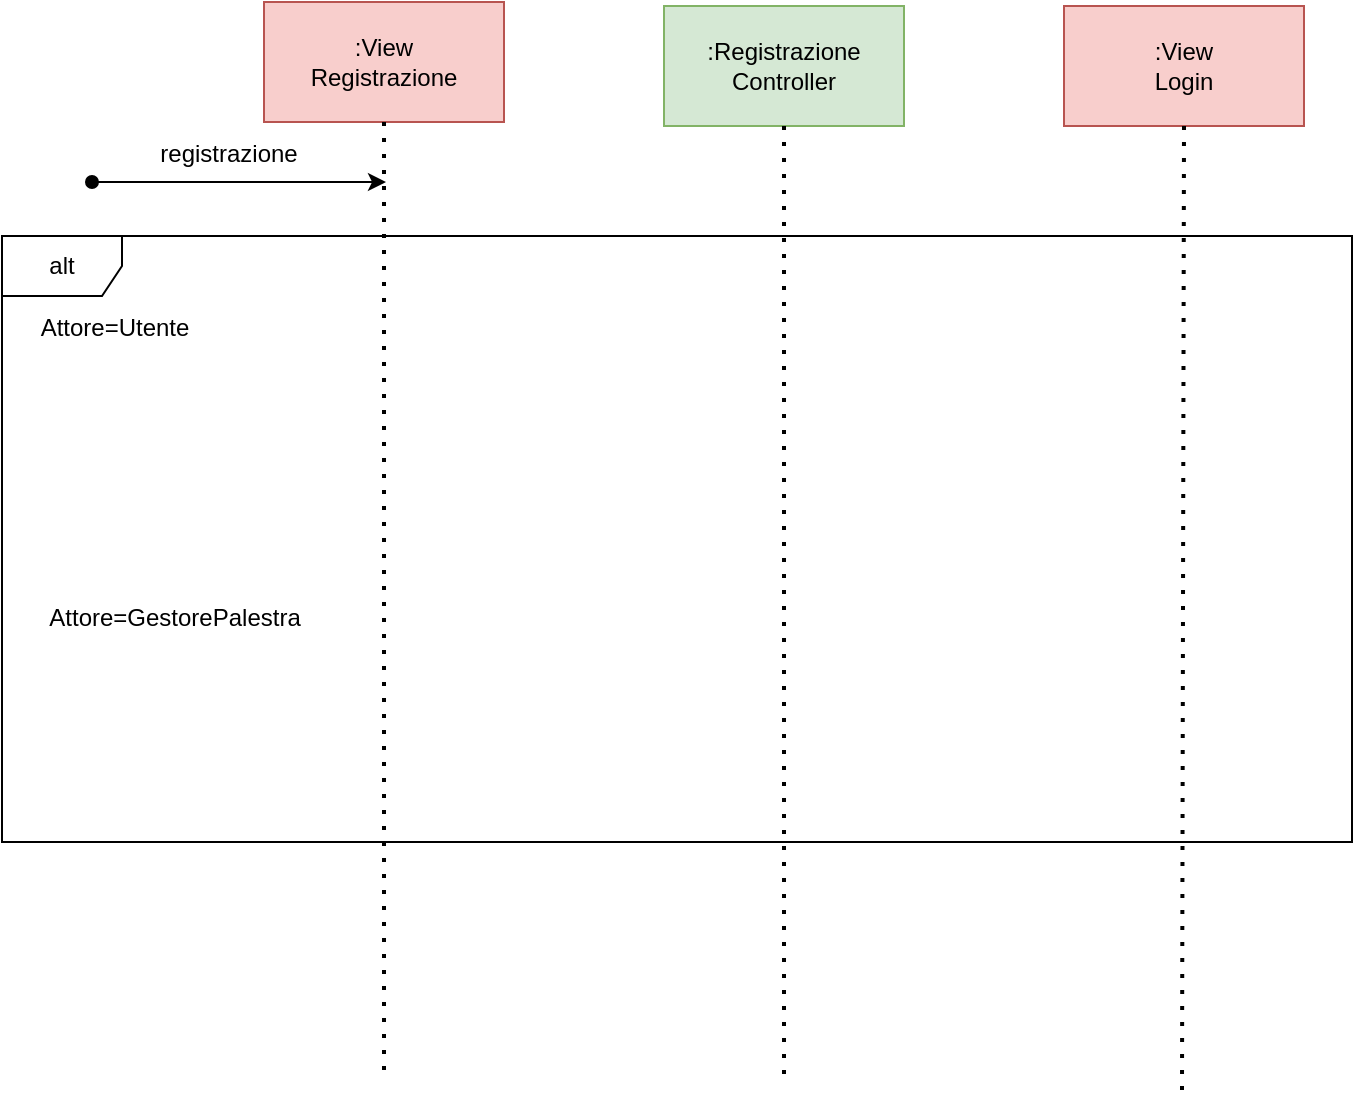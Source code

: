 <mxfile version="24.4.11" type="github">
  <diagram name="Page-1" id="HaIGnK4oBKCUf0zDOcYd">
    <mxGraphModel dx="1264" dy="586" grid="0" gridSize="10" guides="1" tooltips="1" connect="1" arrows="1" fold="1" page="0" pageScale="1" pageWidth="850" pageHeight="1100" math="0" shadow="0">
      <root>
        <mxCell id="0" />
        <mxCell id="1" parent="0" />
        <mxCell id="sgFyzHYu5diykc7bS-y--1" value="&lt;div&gt;:View&lt;/div&gt;&lt;div&gt;Registrazione&lt;br&gt;&lt;/div&gt;" style="rounded=0;whiteSpace=wrap;html=1;fillColor=#f8cecc;strokeColor=#b85450;" vertex="1" parent="1">
          <mxGeometry x="-192" y="-91" width="120" height="60" as="geometry" />
        </mxCell>
        <mxCell id="sgFyzHYu5diykc7bS-y--2" value="&lt;div&gt;:Registrazione&lt;/div&gt;&lt;div&gt;Controller&lt;br&gt;&lt;/div&gt;" style="rounded=0;whiteSpace=wrap;html=1;fillColor=#d5e8d4;strokeColor=#82b366;" vertex="1" parent="1">
          <mxGeometry x="8" y="-89" width="120" height="60" as="geometry" />
        </mxCell>
        <mxCell id="sgFyzHYu5diykc7bS-y--3" value="&lt;div&gt;:View&lt;/div&gt;&lt;div&gt;Login&lt;br&gt;&lt;/div&gt;" style="rounded=0;whiteSpace=wrap;html=1;fillColor=#f8cecc;strokeColor=#b85450;" vertex="1" parent="1">
          <mxGeometry x="208" y="-89" width="120" height="60" as="geometry" />
        </mxCell>
        <mxCell id="sgFyzHYu5diykc7bS-y--4" value="" style="endArrow=none;dashed=1;html=1;dashPattern=1 3;strokeWidth=2;rounded=0;exitX=0.5;exitY=1;exitDx=0;exitDy=0;" edge="1" parent="1" source="sgFyzHYu5diykc7bS-y--1">
          <mxGeometry width="50" height="50" relative="1" as="geometry">
            <mxPoint x="255" y="42" as="sourcePoint" />
            <mxPoint x="-132" y="447" as="targetPoint" />
          </mxGeometry>
        </mxCell>
        <mxCell id="sgFyzHYu5diykc7bS-y--5" value="" style="endArrow=none;dashed=1;html=1;dashPattern=1 3;strokeWidth=2;rounded=0;exitX=0.5;exitY=1;exitDx=0;exitDy=0;" edge="1" parent="1" source="sgFyzHYu5diykc7bS-y--2">
          <mxGeometry width="50" height="50" relative="1" as="geometry">
            <mxPoint x="69" y="-21" as="sourcePoint" />
            <mxPoint x="68" y="450" as="targetPoint" />
          </mxGeometry>
        </mxCell>
        <mxCell id="sgFyzHYu5diykc7bS-y--6" value="" style="endArrow=none;dashed=1;html=1;dashPattern=1 3;strokeWidth=2;rounded=0;exitX=0.5;exitY=1;exitDx=0;exitDy=0;" edge="1" parent="1" source="sgFyzHYu5diykc7bS-y--3">
          <mxGeometry width="50" height="50" relative="1" as="geometry">
            <mxPoint x="265" y="-20" as="sourcePoint" />
            <mxPoint x="267" y="453" as="targetPoint" />
          </mxGeometry>
        </mxCell>
        <mxCell id="sgFyzHYu5diykc7bS-y--8" value="" style="endArrow=classic;html=1;rounded=0;startArrow=oval;startFill=1;" edge="1" parent="1">
          <mxGeometry width="50" height="50" relative="1" as="geometry">
            <mxPoint x="-278" y="-1" as="sourcePoint" />
            <mxPoint x="-131" y="-1" as="targetPoint" />
          </mxGeometry>
        </mxCell>
        <mxCell id="sgFyzHYu5diykc7bS-y--9" value="registrazione" style="text;html=1;align=center;verticalAlign=middle;resizable=0;points=[];autosize=1;strokeColor=none;fillColor=none;" vertex="1" parent="1">
          <mxGeometry x="-263" y="-29.5" width="106" height="29" as="geometry" />
        </mxCell>
        <mxCell id="sgFyzHYu5diykc7bS-y--10" value="alt" style="shape=umlFrame;whiteSpace=wrap;html=1;pointerEvents=0;" vertex="1" parent="1">
          <mxGeometry x="-323" y="26" width="675" height="303" as="geometry" />
        </mxCell>
        <mxCell id="sgFyzHYu5diykc7bS-y--11" value="Attore=Utente" style="text;html=1;align=center;verticalAlign=middle;resizable=0;points=[];autosize=1;strokeColor=none;fillColor=none;" vertex="1" parent="1">
          <mxGeometry x="-323" y="57.5" width="112" height="29" as="geometry" />
        </mxCell>
        <mxCell id="sgFyzHYu5diykc7bS-y--12" value="Attore=GestorePalestra" style="text;html=1;align=center;verticalAlign=middle;resizable=0;points=[];autosize=1;strokeColor=none;fillColor=none;" vertex="1" parent="1">
          <mxGeometry x="-323" y="202" width="172" height="29" as="geometry" />
        </mxCell>
      </root>
    </mxGraphModel>
  </diagram>
</mxfile>
